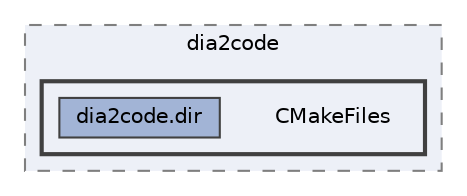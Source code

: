 digraph "/home/alexandros/Documents/PLT/V4/pokemon-championship/build/extern/dia2code/CMakeFiles"
{
 // LATEX_PDF_SIZE
  bgcolor="transparent";
  edge [fontname=Helvetica,fontsize=10,labelfontname=Helvetica,labelfontsize=10];
  node [fontname=Helvetica,fontsize=10,shape=box,height=0.2,width=0.4];
  compound=true
  subgraph clusterdir_7b867917072c1b8c1b6232549cbbc745 {
    graph [ bgcolor="#edf0f7", pencolor="grey50", label="dia2code", fontname=Helvetica,fontsize=10 style="filled,dashed", URL="dir_7b867917072c1b8c1b6232549cbbc745.html",tooltip=""]
  subgraph clusterdir_15fc901df629d6f8fac324c66aeeb759 {
    graph [ bgcolor="#edf0f7", pencolor="grey25", label="", fontname=Helvetica,fontsize=10 style="filled,bold", URL="dir_15fc901df629d6f8fac324c66aeeb759.html",tooltip=""]
    dir_15fc901df629d6f8fac324c66aeeb759 [shape=plaintext, label="CMakeFiles"];
  dir_e66945f20219803ff37989ce20568668 [label="dia2code.dir", fillcolor="#a2b4d6", color="grey25", style="filled", URL="dir_e66945f20219803ff37989ce20568668.html",tooltip=""];
  }
  }
}
